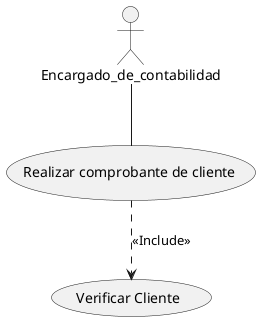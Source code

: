 @startuml 4. Realizar comprobante de cliente
actor Encargado_de_contabilidad


Encargado_de_contabilidad -- (Realizar comprobante de cliente)
(Realizar comprobante de cliente) -.> (Verificar Cliente): <<Include>>



@enduml